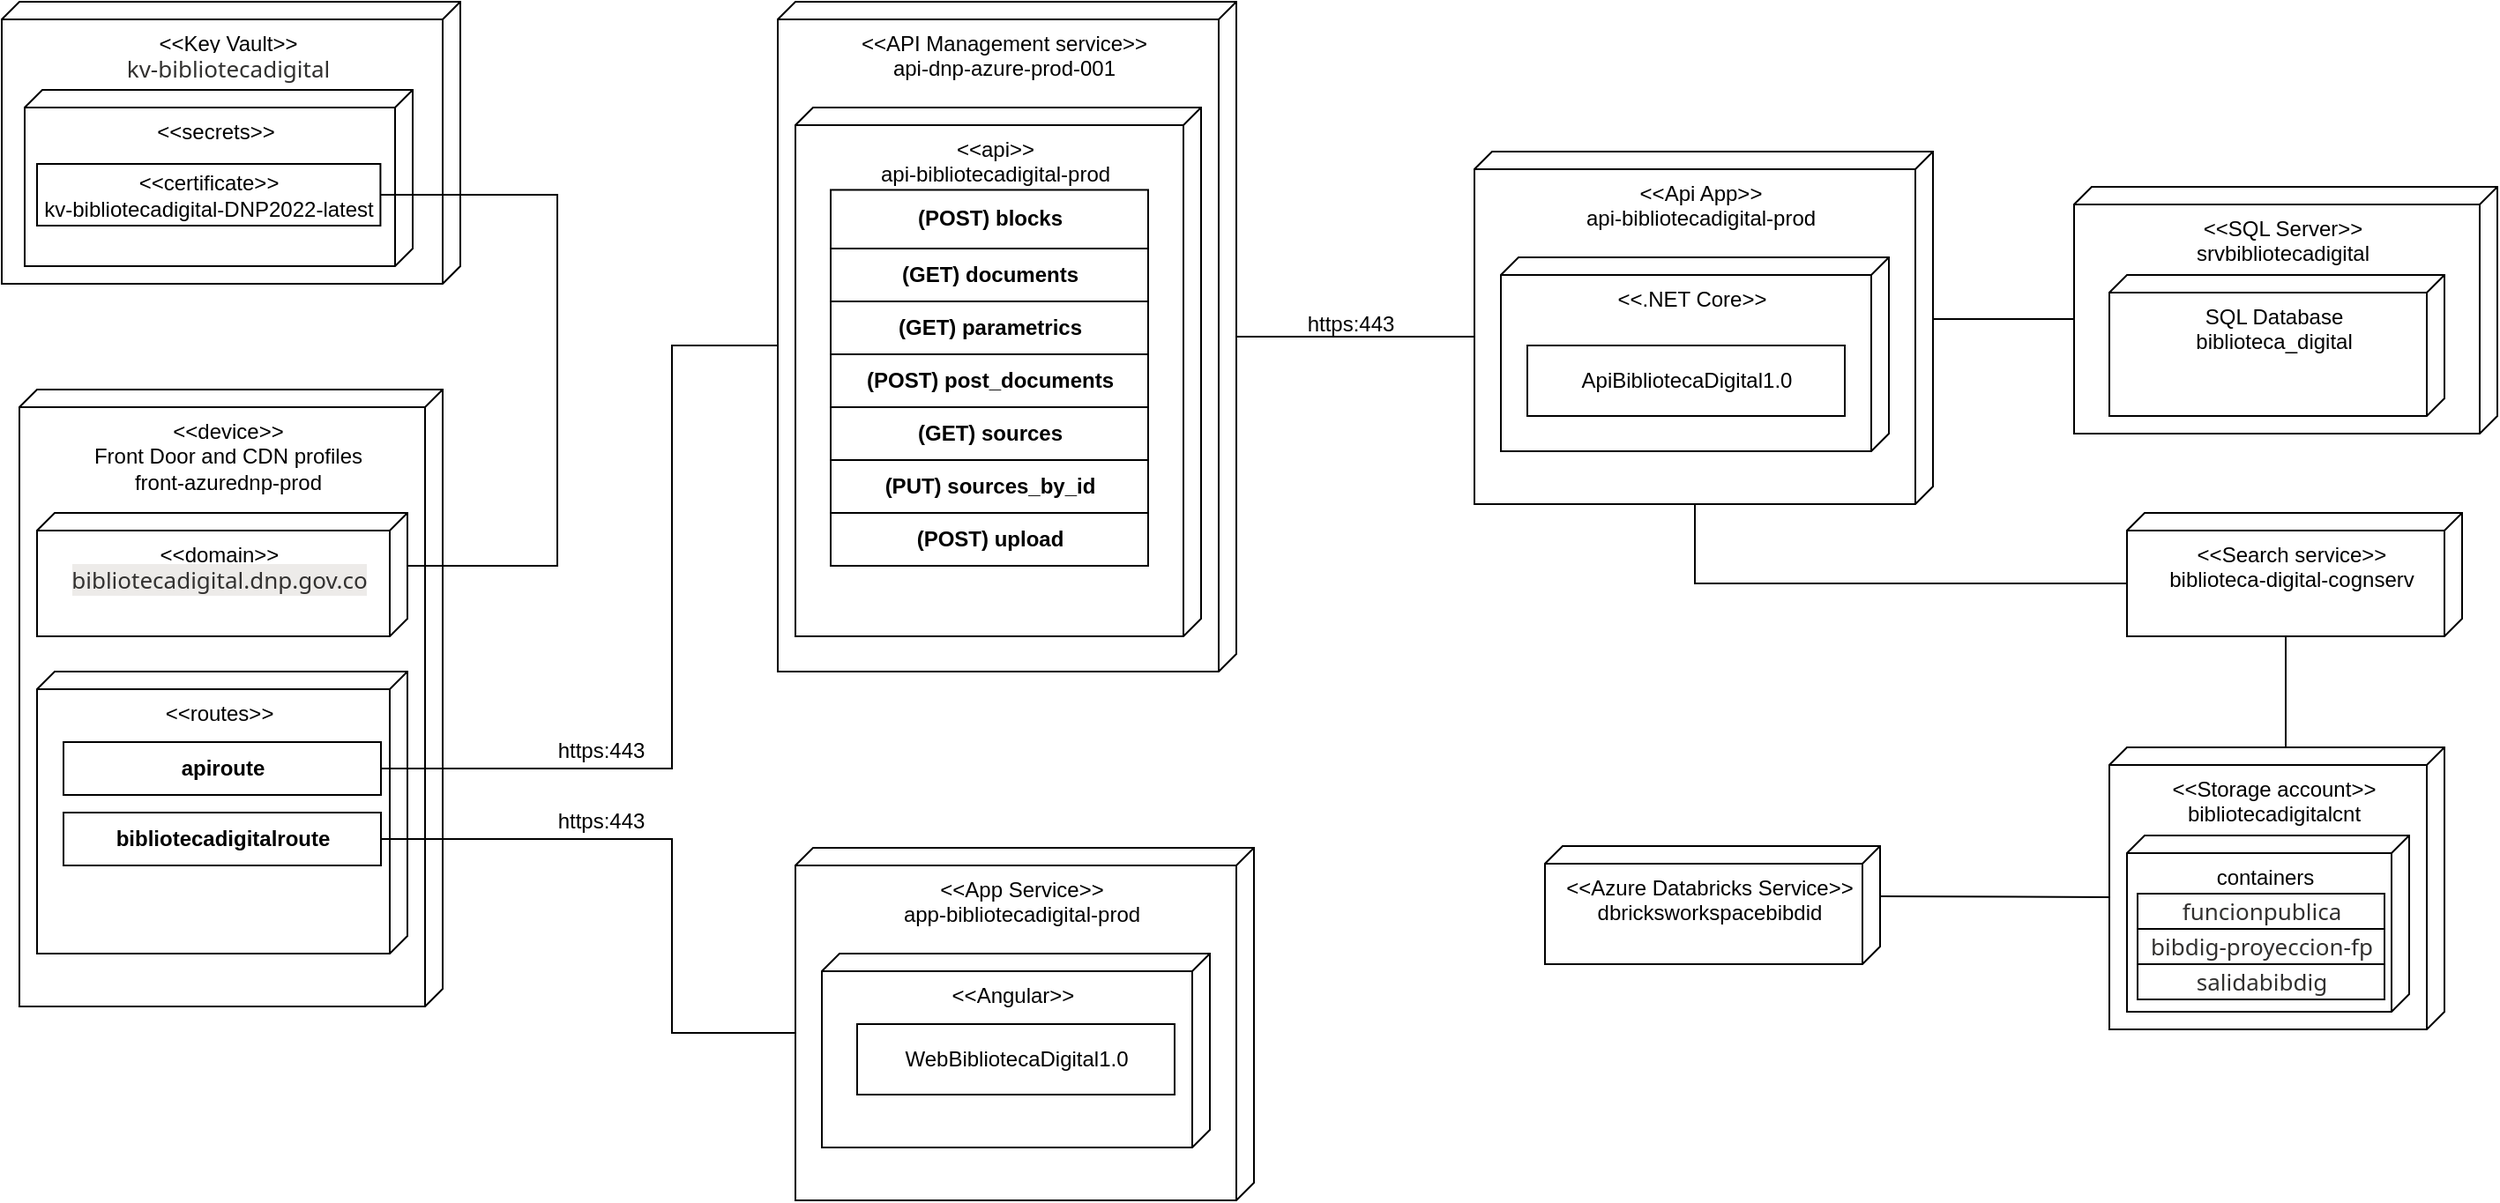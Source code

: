 <mxfile version="20.5.3" type="github">
  <diagram id="EjnFxZVK7dkK2MVKqiI9" name="Page-1">
    <mxGraphModel dx="2512" dy="1862" grid="1" gridSize="10" guides="1" tooltips="1" connect="1" arrows="1" fold="1" page="1" pageScale="1" pageWidth="850" pageHeight="1100" math="0" shadow="0">
      <root>
        <mxCell id="0" />
        <mxCell id="1" parent="0" />
        <mxCell id="smKGTAbe-oTAFLsR2ICT-1" value="&amp;lt;&amp;lt;device&amp;gt;&amp;gt;&lt;br&gt;Front Door and CDN profiles&lt;br&gt;front-azurednp-prod" style="verticalAlign=top;align=center;shape=cube;size=10;direction=south;fontStyle=0;html=1;boundedLbl=1;spacingLeft=5;" vertex="1" parent="1">
          <mxGeometry x="-275" y="-860" width="240" height="350" as="geometry" />
        </mxCell>
        <mxCell id="smKGTAbe-oTAFLsR2ICT-2" value="&amp;lt;&amp;lt;domain&amp;gt;&amp;gt;&lt;br&gt;&lt;span style=&quot;color: rgb(50, 49, 48); font-family: az_ea_font, &amp;quot;Segoe UI&amp;quot;, az_font, system-ui, -apple-system, BlinkMacSystemFont, Roboto, Oxygen, Ubuntu, Cantarell, &amp;quot;Open Sans&amp;quot;, &amp;quot;Helvetica Neue&amp;quot;, sans-serif; font-size: 13px; text-align: left; background-color: rgb(237, 235, 233);&quot;&gt;bibliotecadigital.dnp.gov.co&lt;/span&gt;" style="verticalAlign=top;align=center;shape=cube;size=10;direction=south;html=1;boundedLbl=1;spacingLeft=5;" vertex="1" parent="smKGTAbe-oTAFLsR2ICT-1">
          <mxGeometry width="210" height="70" relative="1" as="geometry">
            <mxPoint x="10" y="70" as="offset" />
          </mxGeometry>
        </mxCell>
        <mxCell id="smKGTAbe-oTAFLsR2ICT-4" value="&amp;lt;&amp;lt;routes&amp;gt;&amp;gt;&lt;br&gt;" style="verticalAlign=top;align=center;shape=cube;size=10;direction=south;html=1;boundedLbl=1;spacingLeft=5;" vertex="1" parent="smKGTAbe-oTAFLsR2ICT-1">
          <mxGeometry x="10" y="160" width="210" height="160" as="geometry" />
        </mxCell>
        <mxCell id="smKGTAbe-oTAFLsR2ICT-5" value="&lt;b&gt;apiroute&lt;/b&gt;" style="html=1;align=center;verticalAlign=middle;dashed=0;" vertex="1" parent="smKGTAbe-oTAFLsR2ICT-1">
          <mxGeometry x="25" y="200" width="180" height="30" as="geometry" />
        </mxCell>
        <mxCell id="smKGTAbe-oTAFLsR2ICT-6" value="&lt;b&gt;bibliotecadigitalroute&lt;/b&gt;" style="html=1;align=center;verticalAlign=middle;dashed=0;" vertex="1" parent="smKGTAbe-oTAFLsR2ICT-1">
          <mxGeometry x="25" y="240" width="180" height="30" as="geometry" />
        </mxCell>
        <mxCell id="smKGTAbe-oTAFLsR2ICT-8" value="&amp;lt;&amp;lt;API Management service&amp;gt;&amp;gt;&lt;br&gt;api-dnp-azure-prod-001" style="verticalAlign=top;align=center;shape=cube;size=10;direction=south;fontStyle=0;html=1;boundedLbl=1;spacingLeft=5;" vertex="1" parent="1">
          <mxGeometry x="155" y="-1080" width="260" height="380" as="geometry" />
        </mxCell>
        <mxCell id="smKGTAbe-oTAFLsR2ICT-9" value="&amp;lt;&amp;lt;api&amp;gt;&amp;gt;&lt;br&gt;api-bibliotecadigital-prod" style="verticalAlign=top;align=center;shape=cube;size=10;direction=south;html=1;boundedLbl=1;spacingLeft=5;" vertex="1" parent="smKGTAbe-oTAFLsR2ICT-8">
          <mxGeometry width="230" height="300" relative="1" as="geometry">
            <mxPoint x="10" y="60" as="offset" />
          </mxGeometry>
        </mxCell>
        <mxCell id="smKGTAbe-oTAFLsR2ICT-12" value="&lt;b&gt;(POST) blocks&lt;/b&gt;" style="html=1;align=center;verticalAlign=middle;dashed=0;" vertex="1" parent="smKGTAbe-oTAFLsR2ICT-8">
          <mxGeometry x="30" y="106.73" width="180" height="33.27" as="geometry" />
        </mxCell>
        <mxCell id="smKGTAbe-oTAFLsR2ICT-13" value="&lt;b&gt;(GET) documents&lt;/b&gt;" style="html=1;align=center;verticalAlign=middle;dashed=0;" vertex="1" parent="smKGTAbe-oTAFLsR2ICT-8">
          <mxGeometry x="30" y="140" width="180" height="30" as="geometry" />
        </mxCell>
        <mxCell id="smKGTAbe-oTAFLsR2ICT-14" value="&lt;b&gt;(GET) parametrics&lt;/b&gt;" style="html=1;align=center;verticalAlign=middle;dashed=0;" vertex="1" parent="smKGTAbe-oTAFLsR2ICT-8">
          <mxGeometry x="30" y="170" width="180" height="30" as="geometry" />
        </mxCell>
        <mxCell id="smKGTAbe-oTAFLsR2ICT-15" value="&lt;b&gt;(POST) post_documents&lt;/b&gt;" style="html=1;align=center;verticalAlign=middle;dashed=0;" vertex="1" parent="smKGTAbe-oTAFLsR2ICT-8">
          <mxGeometry x="30" y="200" width="180" height="30" as="geometry" />
        </mxCell>
        <mxCell id="smKGTAbe-oTAFLsR2ICT-16" value="&lt;b&gt;(GET) sources&lt;/b&gt;" style="html=1;align=center;verticalAlign=middle;dashed=0;" vertex="1" parent="smKGTAbe-oTAFLsR2ICT-8">
          <mxGeometry x="30" y="230" width="180" height="30" as="geometry" />
        </mxCell>
        <mxCell id="smKGTAbe-oTAFLsR2ICT-17" value="&lt;b&gt;(PUT) sources_by_id&lt;/b&gt;" style="html=1;align=center;verticalAlign=middle;dashed=0;" vertex="1" parent="smKGTAbe-oTAFLsR2ICT-8">
          <mxGeometry x="30" y="260" width="180" height="30" as="geometry" />
        </mxCell>
        <mxCell id="smKGTAbe-oTAFLsR2ICT-18" value="&lt;b&gt;(POST) upload&lt;/b&gt;" style="html=1;align=center;verticalAlign=middle;dashed=0;" vertex="1" parent="smKGTAbe-oTAFLsR2ICT-8">
          <mxGeometry x="30" y="290" width="180" height="30" as="geometry" />
        </mxCell>
        <mxCell id="smKGTAbe-oTAFLsR2ICT-19" value="&amp;lt;&amp;lt;App Service&amp;gt;&amp;gt;&lt;br&gt;app-bibliotecadigital-prod" style="verticalAlign=top;align=center;shape=cube;size=10;direction=south;fontStyle=0;html=1;boundedLbl=1;spacingLeft=5;" vertex="1" parent="1">
          <mxGeometry x="165" y="-600" width="260" height="200" as="geometry" />
        </mxCell>
        <mxCell id="smKGTAbe-oTAFLsR2ICT-20" value="&amp;lt;&amp;lt;Angular&amp;gt;&amp;gt;" style="verticalAlign=top;align=center;shape=cube;size=10;direction=south;html=1;boundedLbl=1;spacingLeft=5;" vertex="1" parent="smKGTAbe-oTAFLsR2ICT-19">
          <mxGeometry width="220" height="110" relative="1" as="geometry">
            <mxPoint x="15" y="60" as="offset" />
          </mxGeometry>
        </mxCell>
        <mxCell id="smKGTAbe-oTAFLsR2ICT-23" value="WebBibliotecaDigital1.0" style="html=1;align=center;verticalAlign=middle;dashed=0;" vertex="1" parent="smKGTAbe-oTAFLsR2ICT-19">
          <mxGeometry x="35" y="100" width="180" height="40" as="geometry" />
        </mxCell>
        <mxCell id="smKGTAbe-oTAFLsR2ICT-21" value="" style="endArrow=none;endFill=0;endSize=12;html=1;rounded=0;edgeStyle=orthogonalEdgeStyle;exitX=1;exitY=0.5;exitDx=0;exitDy=0;entryX=0;entryY=0;entryDx=195;entryDy=260;entryPerimeter=0;" edge="1" parent="1" source="smKGTAbe-oTAFLsR2ICT-5" target="smKGTAbe-oTAFLsR2ICT-8">
          <mxGeometry width="160" relative="1" as="geometry">
            <mxPoint x="5" y="-530" as="sourcePoint" />
            <mxPoint x="165" y="-530" as="targetPoint" />
            <Array as="points">
              <mxPoint x="95" y="-645" />
              <mxPoint x="95" y="-885" />
            </Array>
          </mxGeometry>
        </mxCell>
        <mxCell id="smKGTAbe-oTAFLsR2ICT-22" value="https:443" style="text;html=1;strokeColor=none;fillColor=none;align=center;verticalAlign=middle;whiteSpace=wrap;rounded=0;" vertex="1" parent="1">
          <mxGeometry x="25" y="-670" width="60" height="30" as="geometry" />
        </mxCell>
        <mxCell id="smKGTAbe-oTAFLsR2ICT-25" value="" style="endArrow=none;html=1;rounded=0;exitX=1;exitY=0.5;exitDx=0;exitDy=0;entryX=0;entryY=0;entryDx=105;entryDy=260;entryPerimeter=0;edgeStyle=orthogonalEdgeStyle;" edge="1" parent="1" source="smKGTAbe-oTAFLsR2ICT-6" target="smKGTAbe-oTAFLsR2ICT-19">
          <mxGeometry width="50" height="50" relative="1" as="geometry">
            <mxPoint x="55" y="-540" as="sourcePoint" />
            <mxPoint x="105" y="-590" as="targetPoint" />
            <Array as="points">
              <mxPoint x="95" y="-605" />
              <mxPoint x="95" y="-495" />
            </Array>
          </mxGeometry>
        </mxCell>
        <mxCell id="smKGTAbe-oTAFLsR2ICT-26" value="https:443" style="text;html=1;strokeColor=none;fillColor=none;align=center;verticalAlign=middle;whiteSpace=wrap;rounded=0;" vertex="1" parent="1">
          <mxGeometry x="25" y="-630" width="60" height="30" as="geometry" />
        </mxCell>
        <mxCell id="smKGTAbe-oTAFLsR2ICT-27" value="&amp;lt;&amp;lt;Api App&amp;gt;&amp;gt;&lt;br&gt;api-bibliotecadigital-prod" style="verticalAlign=top;align=center;shape=cube;size=10;direction=south;fontStyle=0;html=1;boundedLbl=1;spacingLeft=5;" vertex="1" parent="1">
          <mxGeometry x="550" y="-995" width="260" height="200" as="geometry" />
        </mxCell>
        <mxCell id="smKGTAbe-oTAFLsR2ICT-28" value="&amp;lt;&amp;lt;.NET Core&amp;gt;&amp;gt;" style="verticalAlign=top;align=center;shape=cube;size=10;direction=south;html=1;boundedLbl=1;spacingLeft=5;" vertex="1" parent="smKGTAbe-oTAFLsR2ICT-27">
          <mxGeometry width="220" height="110" relative="1" as="geometry">
            <mxPoint x="15" y="60" as="offset" />
          </mxGeometry>
        </mxCell>
        <mxCell id="smKGTAbe-oTAFLsR2ICT-29" value="ApiBibliotecaDigital1.0" style="html=1;align=center;verticalAlign=middle;dashed=0;" vertex="1" parent="smKGTAbe-oTAFLsR2ICT-27">
          <mxGeometry x="30" y="110" width="180" height="40" as="geometry" />
        </mxCell>
        <mxCell id="smKGTAbe-oTAFLsR2ICT-30" value="" style="endArrow=none;html=1;rounded=0;entryX=0;entryY=0;entryDx=105;entryDy=260;entryPerimeter=0;" edge="1" parent="1" source="smKGTAbe-oTAFLsR2ICT-8" target="smKGTAbe-oTAFLsR2ICT-27">
          <mxGeometry width="50" height="50" relative="1" as="geometry">
            <mxPoint x="450" y="-850" as="sourcePoint" />
            <mxPoint x="500" y="-900" as="targetPoint" />
          </mxGeometry>
        </mxCell>
        <mxCell id="smKGTAbe-oTAFLsR2ICT-31" value="https:443" style="text;html=1;strokeColor=none;fillColor=none;align=center;verticalAlign=middle;whiteSpace=wrap;rounded=0;" vertex="1" parent="1">
          <mxGeometry x="450" y="-912" width="60" height="30" as="geometry" />
        </mxCell>
        <mxCell id="smKGTAbe-oTAFLsR2ICT-32" value="&amp;lt;&amp;lt;Key Vault&amp;gt;&amp;gt;&lt;br&gt;&lt;span style=&quot;color: rgb(50, 49, 48); font-family: az_ea_font, &amp;quot;Segoe UI&amp;quot;, az_font, system-ui, -apple-system, BlinkMacSystemFont, Roboto, Oxygen, Ubuntu, Cantarell, &amp;quot;Open Sans&amp;quot;, &amp;quot;Helvetica Neue&amp;quot;, sans-serif; font-size: 13px; text-align: start; background-color: rgb(255, 255, 255);&quot;&gt;kv-bibliotecadigital&lt;/span&gt;" style="verticalAlign=top;align=center;shape=cube;size=10;direction=south;fontStyle=0;html=1;boundedLbl=1;spacingLeft=5;" vertex="1" parent="1">
          <mxGeometry x="-285" y="-1080" width="260" height="160" as="geometry" />
        </mxCell>
        <mxCell id="smKGTAbe-oTAFLsR2ICT-33" value="&amp;lt;&amp;lt;secrets&amp;gt;&amp;gt;" style="verticalAlign=top;align=center;shape=cube;size=10;direction=south;html=1;boundedLbl=1;spacingLeft=5;" vertex="1" parent="smKGTAbe-oTAFLsR2ICT-32">
          <mxGeometry width="220" height="100" relative="1" as="geometry">
            <mxPoint x="13" y="50" as="offset" />
          </mxGeometry>
        </mxCell>
        <mxCell id="smKGTAbe-oTAFLsR2ICT-37" value="&amp;lt;&amp;lt;certificate&amp;gt;&amp;gt;&lt;br&gt;kv-bibliotecadigital-DNP2022-latest" style="html=1;align=center;verticalAlign=middle;dashed=0;" vertex="1" parent="smKGTAbe-oTAFLsR2ICT-32">
          <mxGeometry x="20" y="92" width="194.71" height="35" as="geometry" />
        </mxCell>
        <mxCell id="smKGTAbe-oTAFLsR2ICT-38" value="" style="endArrow=none;html=1;rounded=0;exitX=1;exitY=0.5;exitDx=0;exitDy=0;entryX=0;entryY=0;entryDx=30;entryDy=0;entryPerimeter=0;edgeStyle=orthogonalEdgeStyle;" edge="1" parent="1" source="smKGTAbe-oTAFLsR2ICT-37" target="smKGTAbe-oTAFLsR2ICT-2">
          <mxGeometry width="50" height="50" relative="1" as="geometry">
            <mxPoint x="-10" y="-960" as="sourcePoint" />
            <mxPoint x="40" y="-1010" as="targetPoint" />
            <Array as="points">
              <mxPoint x="30" y="-970" />
              <mxPoint x="30" y="-760" />
            </Array>
          </mxGeometry>
        </mxCell>
        <mxCell id="smKGTAbe-oTAFLsR2ICT-39" value="&amp;lt;&amp;lt;SQL Server&amp;gt;&amp;gt;&lt;br&gt;srvbibliotecadigital" style="verticalAlign=top;align=center;shape=cube;size=10;direction=south;fontStyle=0;html=1;boundedLbl=1;spacingLeft=5;" vertex="1" parent="1">
          <mxGeometry x="890" y="-975" width="240" height="140" as="geometry" />
        </mxCell>
        <mxCell id="smKGTAbe-oTAFLsR2ICT-40" value="SQL Database&lt;br&gt;biblioteca_digital" style="verticalAlign=top;align=center;shape=cube;size=10;direction=south;html=1;boundedLbl=1;spacingLeft=5;" vertex="1" parent="smKGTAbe-oTAFLsR2ICT-39">
          <mxGeometry width="190" height="80" relative="1" as="geometry">
            <mxPoint x="20" y="50" as="offset" />
          </mxGeometry>
        </mxCell>
        <mxCell id="smKGTAbe-oTAFLsR2ICT-41" value="" style="endArrow=none;html=1;rounded=0;exitX=0;exitY=0;exitDx=95;exitDy=0;exitPerimeter=0;entryX=0;entryY=0;entryDx=75;entryDy=240;entryPerimeter=0;" edge="1" parent="1" source="smKGTAbe-oTAFLsR2ICT-27" target="smKGTAbe-oTAFLsR2ICT-39">
          <mxGeometry width="50" height="50" relative="1" as="geometry">
            <mxPoint x="820" y="-840" as="sourcePoint" />
            <mxPoint x="870" y="-890" as="targetPoint" />
          </mxGeometry>
        </mxCell>
        <mxCell id="smKGTAbe-oTAFLsR2ICT-42" value="&amp;lt;&amp;lt;Search service&amp;gt;&amp;gt;&lt;br&gt;biblioteca-digital-cognserv" style="verticalAlign=top;align=center;shape=cube;size=10;direction=south;fontStyle=0;html=1;boundedLbl=1;spacingLeft=5;" vertex="1" parent="1">
          <mxGeometry x="920" y="-790" width="190" height="70" as="geometry" />
        </mxCell>
        <mxCell id="smKGTAbe-oTAFLsR2ICT-45" value="" style="endArrow=none;html=1;rounded=0;entryX=0;entryY=0;entryDx=200;entryDy=135;entryPerimeter=0;exitX=0;exitY=0;exitDx=40;exitDy=190;exitPerimeter=0;edgeStyle=orthogonalEdgeStyle;" edge="1" parent="1" source="smKGTAbe-oTAFLsR2ICT-42" target="smKGTAbe-oTAFLsR2ICT-27">
          <mxGeometry width="50" height="50" relative="1" as="geometry">
            <mxPoint x="640" y="-710" as="sourcePoint" />
            <mxPoint x="690" y="-760" as="targetPoint" />
          </mxGeometry>
        </mxCell>
        <mxCell id="smKGTAbe-oTAFLsR2ICT-46" value="&amp;lt;&amp;lt;Storage account&amp;gt;&amp;gt;&lt;br&gt;bibliotecadigitalcnt" style="verticalAlign=top;align=center;shape=cube;size=10;direction=south;fontStyle=0;html=1;boundedLbl=1;spacingLeft=5;" vertex="1" parent="1">
          <mxGeometry x="910" y="-657" width="190" height="160" as="geometry" />
        </mxCell>
        <mxCell id="smKGTAbe-oTAFLsR2ICT-47" value="containers" style="verticalAlign=top;align=center;shape=cube;size=10;direction=south;html=1;boundedLbl=1;spacingLeft=5;" vertex="1" parent="smKGTAbe-oTAFLsR2ICT-46">
          <mxGeometry width="160" height="100" relative="1" as="geometry">
            <mxPoint x="10" y="50" as="offset" />
          </mxGeometry>
        </mxCell>
        <mxCell id="smKGTAbe-oTAFLsR2ICT-48" value="&lt;span style=&quot;color: rgb(50, 49, 48); font-family: az_ea_font, &amp;quot;Segoe UI&amp;quot;, az_font, system-ui, -apple-system, BlinkMacSystemFont, Roboto, Oxygen, Ubuntu, Cantarell, &amp;quot;Open Sans&amp;quot;, &amp;quot;Helvetica Neue&amp;quot;, sans-serif; font-size: 13px; text-align: start; background-color: rgb(255, 255, 255);&quot;&gt;funcionpublica&lt;/span&gt;" style="html=1;align=center;verticalAlign=middle;dashed=0;" vertex="1" parent="smKGTAbe-oTAFLsR2ICT-46">
          <mxGeometry x="16" y="83" width="140" height="20" as="geometry" />
        </mxCell>
        <mxCell id="smKGTAbe-oTAFLsR2ICT-49" value="&lt;span style=&quot;color: rgb(50, 49, 48); font-family: az_ea_font, &amp;quot;Segoe UI&amp;quot;, az_font, system-ui, -apple-system, BlinkMacSystemFont, Roboto, Oxygen, Ubuntu, Cantarell, &amp;quot;Open Sans&amp;quot;, &amp;quot;Helvetica Neue&amp;quot;, sans-serif; font-size: 13px; text-align: start; background-color: rgb(255, 255, 255);&quot;&gt;bibdig-proyeccion-fp&lt;/span&gt;" style="html=1;align=center;verticalAlign=middle;dashed=0;" vertex="1" parent="smKGTAbe-oTAFLsR2ICT-46">
          <mxGeometry x="16" y="103" width="140" height="20" as="geometry" />
        </mxCell>
        <mxCell id="smKGTAbe-oTAFLsR2ICT-51" value="&lt;div style=&quot;text-align: start;&quot;&gt;&lt;span style=&quot;background-color: initial; font-size: 13px;&quot;&gt;&lt;font face=&quot;az_ea_font, Segoe UI, az_font, system-ui, -apple-system, BlinkMacSystemFont, Roboto, Oxygen, Ubuntu, Cantarell, Open Sans, Helvetica Neue, sans-serif&quot; color=&quot;#323130&quot;&gt;salidabibdig&lt;/font&gt;&lt;/span&gt;&lt;/div&gt;" style="html=1;align=center;verticalAlign=middle;dashed=0;" vertex="1" parent="smKGTAbe-oTAFLsR2ICT-46">
          <mxGeometry x="16" y="123" width="140" height="20" as="geometry" />
        </mxCell>
        <mxCell id="smKGTAbe-oTAFLsR2ICT-52" value="" style="endArrow=none;html=1;rounded=0;entryX=0;entryY=0;entryDx=70;entryDy=100;entryPerimeter=0;exitX=0;exitY=0;exitDx=0;exitDy=90;exitPerimeter=0;" edge="1" parent="1" source="smKGTAbe-oTAFLsR2ICT-46" target="smKGTAbe-oTAFLsR2ICT-42">
          <mxGeometry width="50" height="50" relative="1" as="geometry">
            <mxPoint x="1000" y="-630" as="sourcePoint" />
            <mxPoint x="1050" y="-680" as="targetPoint" />
          </mxGeometry>
        </mxCell>
        <mxCell id="smKGTAbe-oTAFLsR2ICT-53" value="&amp;lt;&amp;lt;Azure Databricks Service&amp;gt;&amp;gt;&lt;br&gt;dbricksworkspacebibdid" style="verticalAlign=top;align=center;shape=cube;size=10;direction=south;fontStyle=0;html=1;boundedLbl=1;spacingLeft=5;" vertex="1" parent="1">
          <mxGeometry x="590" y="-601" width="190" height="67" as="geometry" />
        </mxCell>
        <mxCell id="smKGTAbe-oTAFLsR2ICT-55" value="" style="endArrow=none;html=1;rounded=0;entryX=0;entryY=0;entryDx=85;entryDy=190;entryPerimeter=0;exitX=0;exitY=0;exitDx=28.5;exitDy=0;exitPerimeter=0;" edge="1" parent="1" source="smKGTAbe-oTAFLsR2ICT-53" target="smKGTAbe-oTAFLsR2ICT-46">
          <mxGeometry width="50" height="50" relative="1" as="geometry">
            <mxPoint x="410" y="-670" as="sourcePoint" />
            <mxPoint x="460" y="-720" as="targetPoint" />
          </mxGeometry>
        </mxCell>
      </root>
    </mxGraphModel>
  </diagram>
</mxfile>
